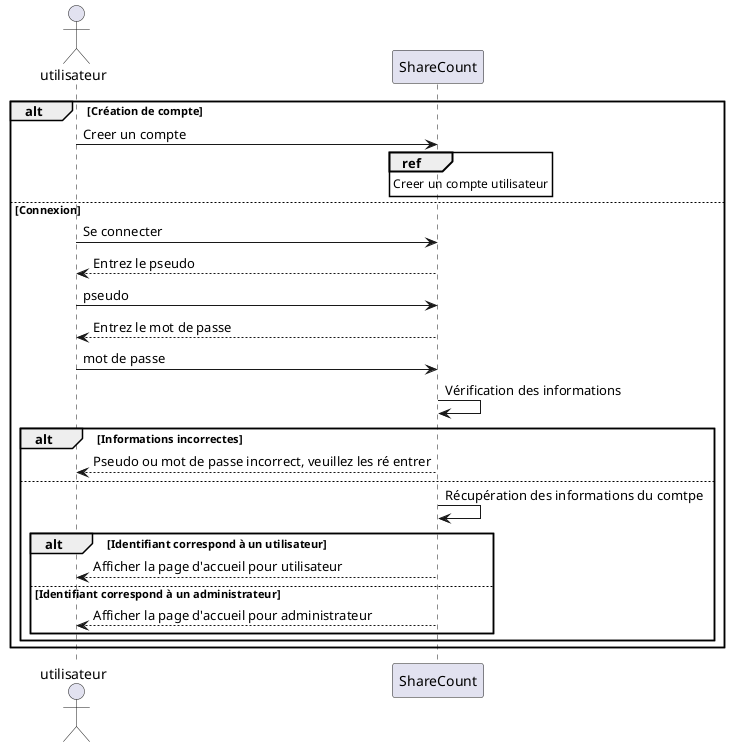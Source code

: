 @startuml Se connecter ou créer son compte

actor utilisateur as user
participant ShareCount as sc

alt Création de compte

user -> sc : Creer un compte
ref over sc : Creer un compte utilisateur
else Connexion

user -> sc : Se connecter
sc --> user 	: Entrez le pseudo
user -> sc 	: pseudo
sc --> user 	: Entrez le mot de passe
user -> sc 	: mot de passe
sc -> sc : Vérification des informations

alt Informations incorrectes
sc --> user : Pseudo ou mot de passe incorrect, veuillez les ré entrer
else

sc -> sc : Récupération des informations du comtpe

alt Identifiant correspond à un utilisateur
sc --> user : Afficher la page d'accueil pour utilisateur
else Identifiant correspond à un administrateur

sc --> user : Afficher la page d'accueil pour administrateur 

end

end

end

@enduml